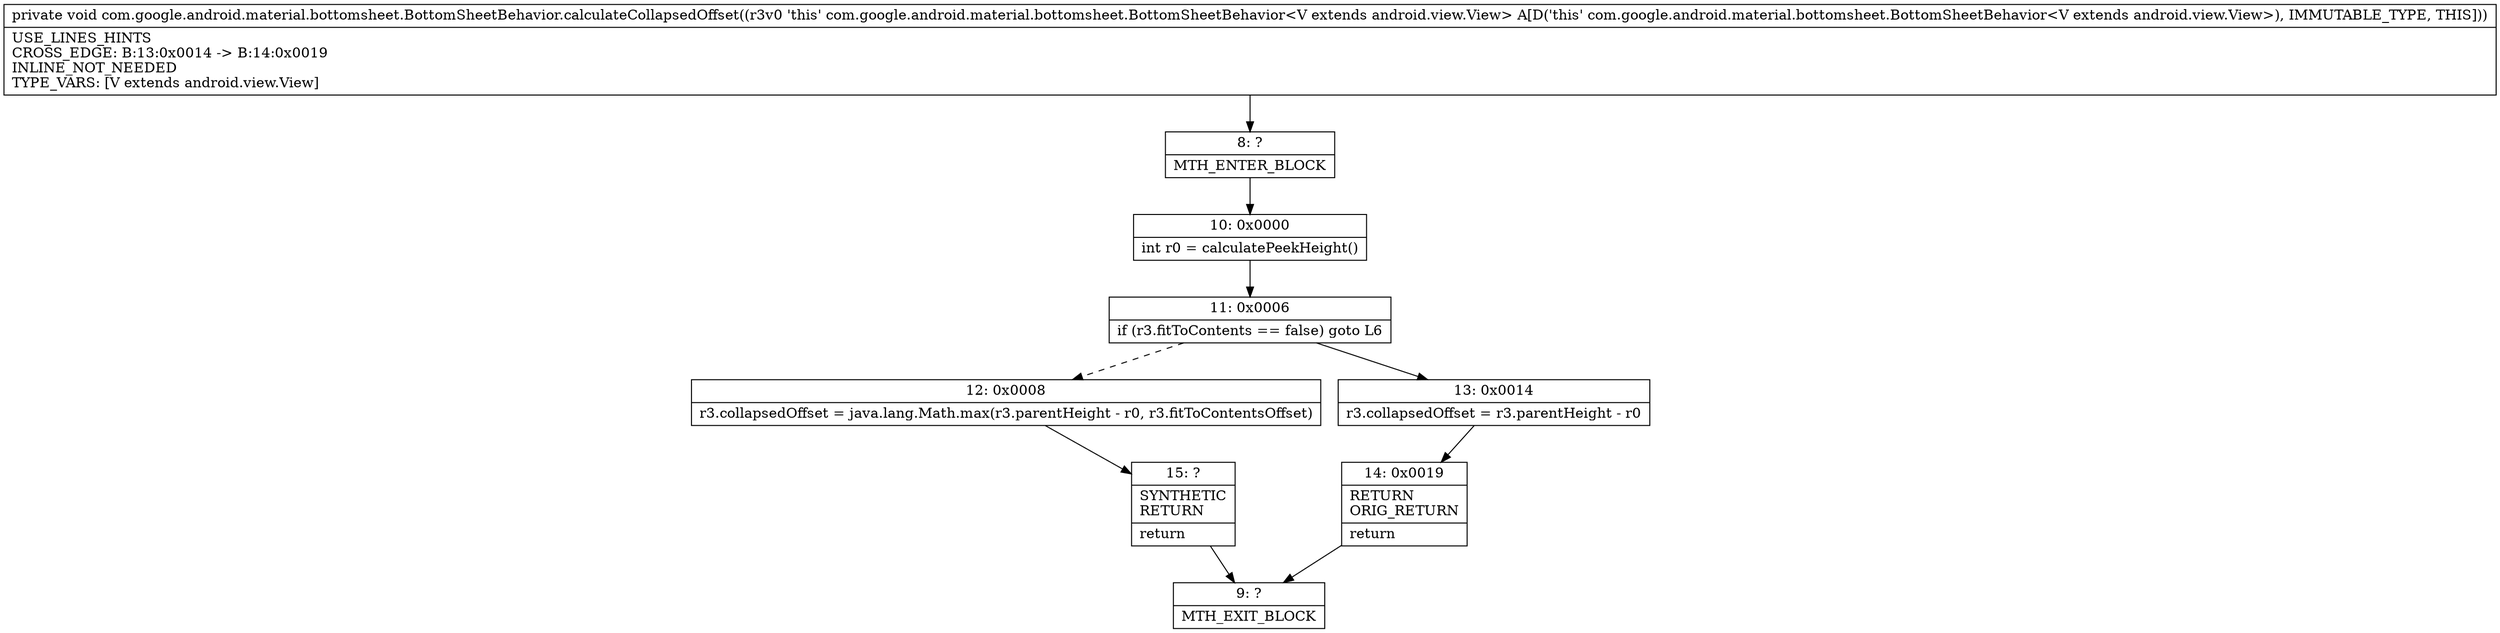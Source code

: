 digraph "CFG forcom.google.android.material.bottomsheet.BottomSheetBehavior.calculateCollapsedOffset()V" {
Node_8 [shape=record,label="{8\:\ ?|MTH_ENTER_BLOCK\l}"];
Node_10 [shape=record,label="{10\:\ 0x0000|int r0 = calculatePeekHeight()\l}"];
Node_11 [shape=record,label="{11\:\ 0x0006|if (r3.fitToContents == false) goto L6\l}"];
Node_12 [shape=record,label="{12\:\ 0x0008|r3.collapsedOffset = java.lang.Math.max(r3.parentHeight \- r0, r3.fitToContentsOffset)\l}"];
Node_15 [shape=record,label="{15\:\ ?|SYNTHETIC\lRETURN\l|return\l}"];
Node_9 [shape=record,label="{9\:\ ?|MTH_EXIT_BLOCK\l}"];
Node_13 [shape=record,label="{13\:\ 0x0014|r3.collapsedOffset = r3.parentHeight \- r0\l}"];
Node_14 [shape=record,label="{14\:\ 0x0019|RETURN\lORIG_RETURN\l|return\l}"];
MethodNode[shape=record,label="{private void com.google.android.material.bottomsheet.BottomSheetBehavior.calculateCollapsedOffset((r3v0 'this' com.google.android.material.bottomsheet.BottomSheetBehavior\<V extends android.view.View\> A[D('this' com.google.android.material.bottomsheet.BottomSheetBehavior\<V extends android.view.View\>), IMMUTABLE_TYPE, THIS]))  | USE_LINES_HINTS\lCROSS_EDGE: B:13:0x0014 \-\> B:14:0x0019\lINLINE_NOT_NEEDED\lTYPE_VARS: [V extends android.view.View]\l}"];
MethodNode -> Node_8;Node_8 -> Node_10;
Node_10 -> Node_11;
Node_11 -> Node_12[style=dashed];
Node_11 -> Node_13;
Node_12 -> Node_15;
Node_15 -> Node_9;
Node_13 -> Node_14;
Node_14 -> Node_9;
}

